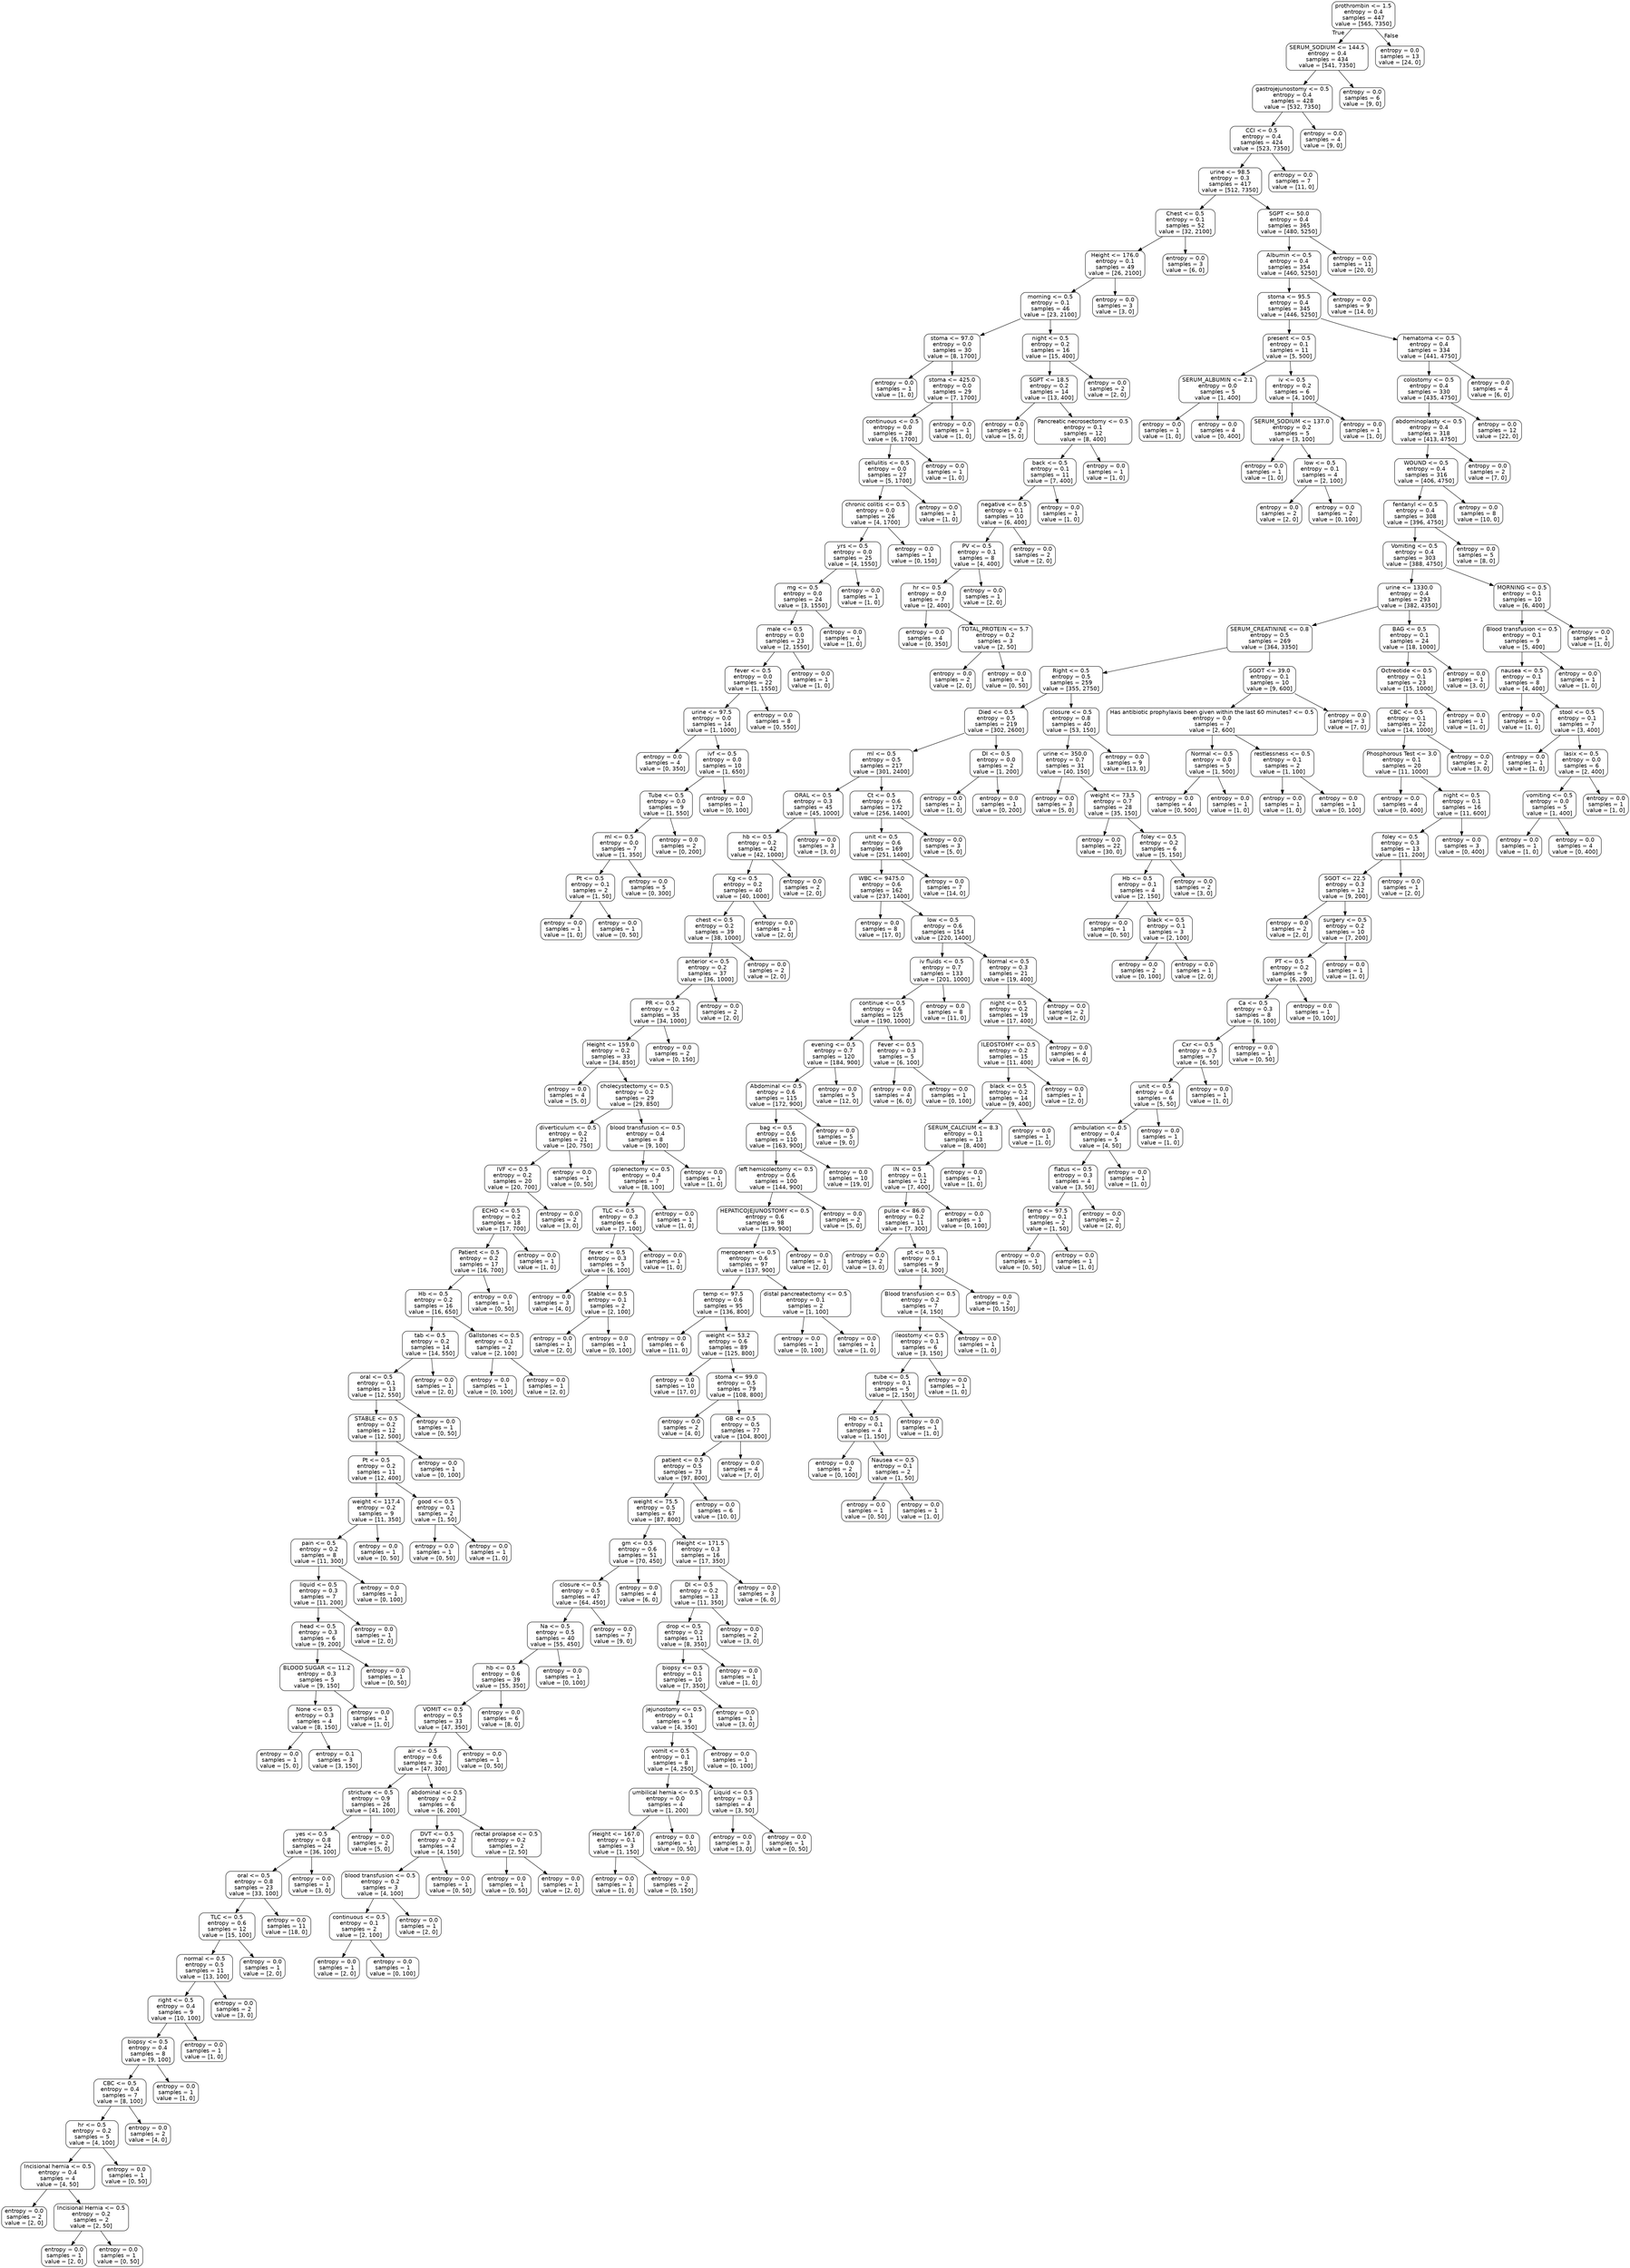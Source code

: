 digraph Tree {
node [shape=box, style="rounded", color="black", fontname=helvetica] ;
edge [fontname=helvetica] ;
0 [label="prothrombin <= 1.5\nentropy = 0.4\nsamples = 447\nvalue = [565, 7350]"] ;
1 [label="SERUM_SODIUM <= 144.5\nentropy = 0.4\nsamples = 434\nvalue = [541, 7350]"] ;
0 -> 1 [labeldistance=2.5, labelangle=45, headlabel="True"] ;
2 [label="gastrojejunostomy <= 0.5\nentropy = 0.4\nsamples = 428\nvalue = [532, 7350]"] ;
1 -> 2 ;
3 [label="CCI <= 0.5\nentropy = 0.4\nsamples = 424\nvalue = [523, 7350]"] ;
2 -> 3 ;
4 [label="urine <= 98.5\nentropy = 0.3\nsamples = 417\nvalue = [512, 7350]"] ;
3 -> 4 ;
5 [label="Chest <= 0.5\nentropy = 0.1\nsamples = 52\nvalue = [32, 2100]"] ;
4 -> 5 ;
6 [label="Height <= 176.0\nentropy = 0.1\nsamples = 49\nvalue = [26, 2100]"] ;
5 -> 6 ;
7 [label="morning <= 0.5\nentropy = 0.1\nsamples = 46\nvalue = [23, 2100]"] ;
6 -> 7 ;
8 [label="stoma <= 97.0\nentropy = 0.0\nsamples = 30\nvalue = [8, 1700]"] ;
7 -> 8 ;
9 [label="entropy = 0.0\nsamples = 1\nvalue = [1, 0]"] ;
8 -> 9 ;
10 [label="stoma <= 425.0\nentropy = 0.0\nsamples = 29\nvalue = [7, 1700]"] ;
8 -> 10 ;
11 [label="continuous <= 0.5\nentropy = 0.0\nsamples = 28\nvalue = [6, 1700]"] ;
10 -> 11 ;
12 [label="cellulitis <= 0.5\nentropy = 0.0\nsamples = 27\nvalue = [5, 1700]"] ;
11 -> 12 ;
13 [label="chronic colitis <= 0.5\nentropy = 0.0\nsamples = 26\nvalue = [4, 1700]"] ;
12 -> 13 ;
14 [label="yrs <= 0.5\nentropy = 0.0\nsamples = 25\nvalue = [4, 1550]"] ;
13 -> 14 ;
15 [label="mg <= 0.5\nentropy = 0.0\nsamples = 24\nvalue = [3, 1550]"] ;
14 -> 15 ;
16 [label="male <= 0.5\nentropy = 0.0\nsamples = 23\nvalue = [2, 1550]"] ;
15 -> 16 ;
17 [label="fever <= 0.5\nentropy = 0.0\nsamples = 22\nvalue = [1, 1550]"] ;
16 -> 17 ;
18 [label="urine <= 97.5\nentropy = 0.0\nsamples = 14\nvalue = [1, 1000]"] ;
17 -> 18 ;
19 [label="entropy = 0.0\nsamples = 4\nvalue = [0, 350]"] ;
18 -> 19 ;
20 [label="ivf <= 0.5\nentropy = 0.0\nsamples = 10\nvalue = [1, 650]"] ;
18 -> 20 ;
21 [label="Tube <= 0.5\nentropy = 0.0\nsamples = 9\nvalue = [1, 550]"] ;
20 -> 21 ;
22 [label="ml <= 0.5\nentropy = 0.0\nsamples = 7\nvalue = [1, 350]"] ;
21 -> 22 ;
23 [label="Pt <= 0.5\nentropy = 0.1\nsamples = 2\nvalue = [1, 50]"] ;
22 -> 23 ;
24 [label="entropy = 0.0\nsamples = 1\nvalue = [1, 0]"] ;
23 -> 24 ;
25 [label="entropy = 0.0\nsamples = 1\nvalue = [0, 50]"] ;
23 -> 25 ;
26 [label="entropy = 0.0\nsamples = 5\nvalue = [0, 300]"] ;
22 -> 26 ;
27 [label="entropy = 0.0\nsamples = 2\nvalue = [0, 200]"] ;
21 -> 27 ;
28 [label="entropy = 0.0\nsamples = 1\nvalue = [0, 100]"] ;
20 -> 28 ;
29 [label="entropy = 0.0\nsamples = 8\nvalue = [0, 550]"] ;
17 -> 29 ;
30 [label="entropy = 0.0\nsamples = 1\nvalue = [1, 0]"] ;
16 -> 30 ;
31 [label="entropy = 0.0\nsamples = 1\nvalue = [1, 0]"] ;
15 -> 31 ;
32 [label="entropy = 0.0\nsamples = 1\nvalue = [1, 0]"] ;
14 -> 32 ;
33 [label="entropy = 0.0\nsamples = 1\nvalue = [0, 150]"] ;
13 -> 33 ;
34 [label="entropy = 0.0\nsamples = 1\nvalue = [1, 0]"] ;
12 -> 34 ;
35 [label="entropy = 0.0\nsamples = 1\nvalue = [1, 0]"] ;
11 -> 35 ;
36 [label="entropy = 0.0\nsamples = 1\nvalue = [1, 0]"] ;
10 -> 36 ;
37 [label="night <= 0.5\nentropy = 0.2\nsamples = 16\nvalue = [15, 400]"] ;
7 -> 37 ;
38 [label="SGPT <= 18.5\nentropy = 0.2\nsamples = 14\nvalue = [13, 400]"] ;
37 -> 38 ;
39 [label="entropy = 0.0\nsamples = 2\nvalue = [5, 0]"] ;
38 -> 39 ;
40 [label="Pancreatic necrosectomy <= 0.5\nentropy = 0.1\nsamples = 12\nvalue = [8, 400]"] ;
38 -> 40 ;
41 [label="back <= 0.5\nentropy = 0.1\nsamples = 11\nvalue = [7, 400]"] ;
40 -> 41 ;
42 [label="negative <= 0.5\nentropy = 0.1\nsamples = 10\nvalue = [6, 400]"] ;
41 -> 42 ;
43 [label="PV <= 0.5\nentropy = 0.1\nsamples = 8\nvalue = [4, 400]"] ;
42 -> 43 ;
44 [label="hr <= 0.5\nentropy = 0.0\nsamples = 7\nvalue = [2, 400]"] ;
43 -> 44 ;
45 [label="entropy = 0.0\nsamples = 4\nvalue = [0, 350]"] ;
44 -> 45 ;
46 [label="TOTAL_PROTEIN <= 5.7\nentropy = 0.2\nsamples = 3\nvalue = [2, 50]"] ;
44 -> 46 ;
47 [label="entropy = 0.0\nsamples = 2\nvalue = [2, 0]"] ;
46 -> 47 ;
48 [label="entropy = 0.0\nsamples = 1\nvalue = [0, 50]"] ;
46 -> 48 ;
49 [label="entropy = 0.0\nsamples = 1\nvalue = [2, 0]"] ;
43 -> 49 ;
50 [label="entropy = 0.0\nsamples = 2\nvalue = [2, 0]"] ;
42 -> 50 ;
51 [label="entropy = 0.0\nsamples = 1\nvalue = [1, 0]"] ;
41 -> 51 ;
52 [label="entropy = 0.0\nsamples = 1\nvalue = [1, 0]"] ;
40 -> 52 ;
53 [label="entropy = 0.0\nsamples = 2\nvalue = [2, 0]"] ;
37 -> 53 ;
54 [label="entropy = 0.0\nsamples = 3\nvalue = [3, 0]"] ;
6 -> 54 ;
55 [label="entropy = 0.0\nsamples = 3\nvalue = [6, 0]"] ;
5 -> 55 ;
56 [label="SGPT <= 50.0\nentropy = 0.4\nsamples = 365\nvalue = [480, 5250]"] ;
4 -> 56 ;
57 [label="Albumin <= 0.5\nentropy = 0.4\nsamples = 354\nvalue = [460, 5250]"] ;
56 -> 57 ;
58 [label="stoma <= 95.5\nentropy = 0.4\nsamples = 345\nvalue = [446, 5250]"] ;
57 -> 58 ;
59 [label="present <= 0.5\nentropy = 0.1\nsamples = 11\nvalue = [5, 500]"] ;
58 -> 59 ;
60 [label="SERUM_ALBUMIN <= 2.1\nentropy = 0.0\nsamples = 5\nvalue = [1, 400]"] ;
59 -> 60 ;
61 [label="entropy = 0.0\nsamples = 1\nvalue = [1, 0]"] ;
60 -> 61 ;
62 [label="entropy = 0.0\nsamples = 4\nvalue = [0, 400]"] ;
60 -> 62 ;
63 [label="iv <= 0.5\nentropy = 0.2\nsamples = 6\nvalue = [4, 100]"] ;
59 -> 63 ;
64 [label="SERUM_SODIUM <= 137.0\nentropy = 0.2\nsamples = 5\nvalue = [3, 100]"] ;
63 -> 64 ;
65 [label="entropy = 0.0\nsamples = 1\nvalue = [1, 0]"] ;
64 -> 65 ;
66 [label="low <= 0.5\nentropy = 0.1\nsamples = 4\nvalue = [2, 100]"] ;
64 -> 66 ;
67 [label="entropy = 0.0\nsamples = 2\nvalue = [2, 0]"] ;
66 -> 67 ;
68 [label="entropy = 0.0\nsamples = 2\nvalue = [0, 100]"] ;
66 -> 68 ;
69 [label="entropy = 0.0\nsamples = 1\nvalue = [1, 0]"] ;
63 -> 69 ;
70 [label="hematoma <= 0.5\nentropy = 0.4\nsamples = 334\nvalue = [441, 4750]"] ;
58 -> 70 ;
71 [label="colostomy <= 0.5\nentropy = 0.4\nsamples = 330\nvalue = [435, 4750]"] ;
70 -> 71 ;
72 [label="abdominoplasty <= 0.5\nentropy = 0.4\nsamples = 318\nvalue = [413, 4750]"] ;
71 -> 72 ;
73 [label="WOUND <= 0.5\nentropy = 0.4\nsamples = 316\nvalue = [406, 4750]"] ;
72 -> 73 ;
74 [label="fentanyl <= 0.5\nentropy = 0.4\nsamples = 308\nvalue = [396, 4750]"] ;
73 -> 74 ;
75 [label="Vomiting <= 0.5\nentropy = 0.4\nsamples = 303\nvalue = [388, 4750]"] ;
74 -> 75 ;
76 [label="urine <= 1330.0\nentropy = 0.4\nsamples = 293\nvalue = [382, 4350]"] ;
75 -> 76 ;
77 [label="SERUM_CREATININE <= 0.8\nentropy = 0.5\nsamples = 269\nvalue = [364, 3350]"] ;
76 -> 77 ;
78 [label="Right <= 0.5\nentropy = 0.5\nsamples = 259\nvalue = [355, 2750]"] ;
77 -> 78 ;
79 [label="Died <= 0.5\nentropy = 0.5\nsamples = 219\nvalue = [302, 2600]"] ;
78 -> 79 ;
80 [label="ml <= 0.5\nentropy = 0.5\nsamples = 217\nvalue = [301, 2400]"] ;
79 -> 80 ;
81 [label="ORAL <= 0.5\nentropy = 0.3\nsamples = 45\nvalue = [45, 1000]"] ;
80 -> 81 ;
82 [label="hb <= 0.5\nentropy = 0.2\nsamples = 42\nvalue = [42, 1000]"] ;
81 -> 82 ;
83 [label="Kg <= 0.5\nentropy = 0.2\nsamples = 40\nvalue = [40, 1000]"] ;
82 -> 83 ;
84 [label="chest <= 0.5\nentropy = 0.2\nsamples = 39\nvalue = [38, 1000]"] ;
83 -> 84 ;
85 [label="anterior <= 0.5\nentropy = 0.2\nsamples = 37\nvalue = [36, 1000]"] ;
84 -> 85 ;
86 [label="PR <= 0.5\nentropy = 0.2\nsamples = 35\nvalue = [34, 1000]"] ;
85 -> 86 ;
87 [label="Height <= 159.0\nentropy = 0.2\nsamples = 33\nvalue = [34, 850]"] ;
86 -> 87 ;
88 [label="entropy = 0.0\nsamples = 4\nvalue = [5, 0]"] ;
87 -> 88 ;
89 [label="cholecystectomy <= 0.5\nentropy = 0.2\nsamples = 29\nvalue = [29, 850]"] ;
87 -> 89 ;
90 [label="diverticulum <= 0.5\nentropy = 0.2\nsamples = 21\nvalue = [20, 750]"] ;
89 -> 90 ;
91 [label="IVF <= 0.5\nentropy = 0.2\nsamples = 20\nvalue = [20, 700]"] ;
90 -> 91 ;
92 [label="ECHO <= 0.5\nentropy = 0.2\nsamples = 18\nvalue = [17, 700]"] ;
91 -> 92 ;
93 [label="Patient <= 0.5\nentropy = 0.2\nsamples = 17\nvalue = [16, 700]"] ;
92 -> 93 ;
94 [label="Hb <= 0.5\nentropy = 0.2\nsamples = 16\nvalue = [16, 650]"] ;
93 -> 94 ;
95 [label="tab <= 0.5\nentropy = 0.2\nsamples = 14\nvalue = [14, 550]"] ;
94 -> 95 ;
96 [label="oral <= 0.5\nentropy = 0.1\nsamples = 13\nvalue = [12, 550]"] ;
95 -> 96 ;
97 [label="STABLE <= 0.5\nentropy = 0.2\nsamples = 12\nvalue = [12, 500]"] ;
96 -> 97 ;
98 [label="Pt <= 0.5\nentropy = 0.2\nsamples = 11\nvalue = [12, 400]"] ;
97 -> 98 ;
99 [label="weight <= 117.4\nentropy = 0.2\nsamples = 9\nvalue = [11, 350]"] ;
98 -> 99 ;
100 [label="pain <= 0.5\nentropy = 0.2\nsamples = 8\nvalue = [11, 300]"] ;
99 -> 100 ;
101 [label="liquid <= 0.5\nentropy = 0.3\nsamples = 7\nvalue = [11, 200]"] ;
100 -> 101 ;
102 [label="head <= 0.5\nentropy = 0.3\nsamples = 6\nvalue = [9, 200]"] ;
101 -> 102 ;
103 [label="BLOOD SUGAR <= 11.2\nentropy = 0.3\nsamples = 5\nvalue = [9, 150]"] ;
102 -> 103 ;
104 [label="None <= 0.5\nentropy = 0.3\nsamples = 4\nvalue = [8, 150]"] ;
103 -> 104 ;
105 [label="entropy = 0.0\nsamples = 1\nvalue = [5, 0]"] ;
104 -> 105 ;
106 [label="entropy = 0.1\nsamples = 3\nvalue = [3, 150]"] ;
104 -> 106 ;
107 [label="entropy = 0.0\nsamples = 1\nvalue = [1, 0]"] ;
103 -> 107 ;
108 [label="entropy = 0.0\nsamples = 1\nvalue = [0, 50]"] ;
102 -> 108 ;
109 [label="entropy = 0.0\nsamples = 1\nvalue = [2, 0]"] ;
101 -> 109 ;
110 [label="entropy = 0.0\nsamples = 1\nvalue = [0, 100]"] ;
100 -> 110 ;
111 [label="entropy = 0.0\nsamples = 1\nvalue = [0, 50]"] ;
99 -> 111 ;
112 [label="good <= 0.5\nentropy = 0.1\nsamples = 2\nvalue = [1, 50]"] ;
98 -> 112 ;
113 [label="entropy = 0.0\nsamples = 1\nvalue = [0, 50]"] ;
112 -> 113 ;
114 [label="entropy = 0.0\nsamples = 1\nvalue = [1, 0]"] ;
112 -> 114 ;
115 [label="entropy = 0.0\nsamples = 1\nvalue = [0, 100]"] ;
97 -> 115 ;
116 [label="entropy = 0.0\nsamples = 1\nvalue = [0, 50]"] ;
96 -> 116 ;
117 [label="entropy = 0.0\nsamples = 1\nvalue = [2, 0]"] ;
95 -> 117 ;
118 [label="Gallstones <= 0.5\nentropy = 0.1\nsamples = 2\nvalue = [2, 100]"] ;
94 -> 118 ;
119 [label="entropy = 0.0\nsamples = 1\nvalue = [0, 100]"] ;
118 -> 119 ;
120 [label="entropy = 0.0\nsamples = 1\nvalue = [2, 0]"] ;
118 -> 120 ;
121 [label="entropy = 0.0\nsamples = 1\nvalue = [0, 50]"] ;
93 -> 121 ;
122 [label="entropy = 0.0\nsamples = 1\nvalue = [1, 0]"] ;
92 -> 122 ;
123 [label="entropy = 0.0\nsamples = 2\nvalue = [3, 0]"] ;
91 -> 123 ;
124 [label="entropy = 0.0\nsamples = 1\nvalue = [0, 50]"] ;
90 -> 124 ;
125 [label="blood transfusion <= 0.5\nentropy = 0.4\nsamples = 8\nvalue = [9, 100]"] ;
89 -> 125 ;
126 [label="splenectomy <= 0.5\nentropy = 0.4\nsamples = 7\nvalue = [8, 100]"] ;
125 -> 126 ;
127 [label="TLC <= 0.5\nentropy = 0.3\nsamples = 6\nvalue = [7, 100]"] ;
126 -> 127 ;
128 [label="fever <= 0.5\nentropy = 0.3\nsamples = 5\nvalue = [6, 100]"] ;
127 -> 128 ;
129 [label="entropy = 0.0\nsamples = 3\nvalue = [4, 0]"] ;
128 -> 129 ;
130 [label="Stable <= 0.5\nentropy = 0.1\nsamples = 2\nvalue = [2, 100]"] ;
128 -> 130 ;
131 [label="entropy = 0.0\nsamples = 1\nvalue = [2, 0]"] ;
130 -> 131 ;
132 [label="entropy = 0.0\nsamples = 1\nvalue = [0, 100]"] ;
130 -> 132 ;
133 [label="entropy = 0.0\nsamples = 1\nvalue = [1, 0]"] ;
127 -> 133 ;
134 [label="entropy = 0.0\nsamples = 1\nvalue = [1, 0]"] ;
126 -> 134 ;
135 [label="entropy = 0.0\nsamples = 1\nvalue = [1, 0]"] ;
125 -> 135 ;
136 [label="entropy = 0.0\nsamples = 2\nvalue = [0, 150]"] ;
86 -> 136 ;
137 [label="entropy = 0.0\nsamples = 2\nvalue = [2, 0]"] ;
85 -> 137 ;
138 [label="entropy = 0.0\nsamples = 2\nvalue = [2, 0]"] ;
84 -> 138 ;
139 [label="entropy = 0.0\nsamples = 1\nvalue = [2, 0]"] ;
83 -> 139 ;
140 [label="entropy = 0.0\nsamples = 2\nvalue = [2, 0]"] ;
82 -> 140 ;
141 [label="entropy = 0.0\nsamples = 3\nvalue = [3, 0]"] ;
81 -> 141 ;
142 [label="Ct <= 0.5\nentropy = 0.6\nsamples = 172\nvalue = [256, 1400]"] ;
80 -> 142 ;
143 [label="unit <= 0.5\nentropy = 0.6\nsamples = 169\nvalue = [251, 1400]"] ;
142 -> 143 ;
144 [label="WBC <= 9475.0\nentropy = 0.6\nsamples = 162\nvalue = [237, 1400]"] ;
143 -> 144 ;
145 [label="entropy = 0.0\nsamples = 8\nvalue = [17, 0]"] ;
144 -> 145 ;
146 [label="low <= 0.5\nentropy = 0.6\nsamples = 154\nvalue = [220, 1400]"] ;
144 -> 146 ;
147 [label="iv fluids <= 0.5\nentropy = 0.7\nsamples = 133\nvalue = [201, 1000]"] ;
146 -> 147 ;
148 [label="continue <= 0.5\nentropy = 0.6\nsamples = 125\nvalue = [190, 1000]"] ;
147 -> 148 ;
149 [label="evening <= 0.5\nentropy = 0.7\nsamples = 120\nvalue = [184, 900]"] ;
148 -> 149 ;
150 [label="Abdominal <= 0.5\nentropy = 0.6\nsamples = 115\nvalue = [172, 900]"] ;
149 -> 150 ;
151 [label="bag <= 0.5\nentropy = 0.6\nsamples = 110\nvalue = [163, 900]"] ;
150 -> 151 ;
152 [label="left hemicolectomy <= 0.5\nentropy = 0.6\nsamples = 100\nvalue = [144, 900]"] ;
151 -> 152 ;
153 [label="HEPATICOJEJUNOSTOMY <= 0.5\nentropy = 0.6\nsamples = 98\nvalue = [139, 900]"] ;
152 -> 153 ;
154 [label="meropenem <= 0.5\nentropy = 0.6\nsamples = 97\nvalue = [137, 900]"] ;
153 -> 154 ;
155 [label="temp <= 97.5\nentropy = 0.6\nsamples = 95\nvalue = [136, 800]"] ;
154 -> 155 ;
156 [label="entropy = 0.0\nsamples = 6\nvalue = [11, 0]"] ;
155 -> 156 ;
157 [label="weight <= 53.2\nentropy = 0.6\nsamples = 89\nvalue = [125, 800]"] ;
155 -> 157 ;
158 [label="entropy = 0.0\nsamples = 10\nvalue = [17, 0]"] ;
157 -> 158 ;
159 [label="stoma <= 99.0\nentropy = 0.5\nsamples = 79\nvalue = [108, 800]"] ;
157 -> 159 ;
160 [label="entropy = 0.0\nsamples = 2\nvalue = [4, 0]"] ;
159 -> 160 ;
161 [label="GB <= 0.5\nentropy = 0.5\nsamples = 77\nvalue = [104, 800]"] ;
159 -> 161 ;
162 [label="patient <= 0.5\nentropy = 0.5\nsamples = 73\nvalue = [97, 800]"] ;
161 -> 162 ;
163 [label="weight <= 75.5\nentropy = 0.5\nsamples = 67\nvalue = [87, 800]"] ;
162 -> 163 ;
164 [label="gm <= 0.5\nentropy = 0.6\nsamples = 51\nvalue = [70, 450]"] ;
163 -> 164 ;
165 [label="closure <= 0.5\nentropy = 0.5\nsamples = 47\nvalue = [64, 450]"] ;
164 -> 165 ;
166 [label="Na <= 0.5\nentropy = 0.5\nsamples = 40\nvalue = [55, 450]"] ;
165 -> 166 ;
167 [label="hb <= 0.5\nentropy = 0.6\nsamples = 39\nvalue = [55, 350]"] ;
166 -> 167 ;
168 [label="VOMIT <= 0.5\nentropy = 0.5\nsamples = 33\nvalue = [47, 350]"] ;
167 -> 168 ;
169 [label="air <= 0.5\nentropy = 0.6\nsamples = 32\nvalue = [47, 300]"] ;
168 -> 169 ;
170 [label="stricture <= 0.5\nentropy = 0.9\nsamples = 26\nvalue = [41, 100]"] ;
169 -> 170 ;
171 [label="yes <= 0.5\nentropy = 0.8\nsamples = 24\nvalue = [36, 100]"] ;
170 -> 171 ;
172 [label="oral <= 0.5\nentropy = 0.8\nsamples = 23\nvalue = [33, 100]"] ;
171 -> 172 ;
173 [label="TLC <= 0.5\nentropy = 0.6\nsamples = 12\nvalue = [15, 100]"] ;
172 -> 173 ;
174 [label="normal <= 0.5\nentropy = 0.5\nsamples = 11\nvalue = [13, 100]"] ;
173 -> 174 ;
175 [label="right <= 0.5\nentropy = 0.4\nsamples = 9\nvalue = [10, 100]"] ;
174 -> 175 ;
176 [label="biopsy <= 0.5\nentropy = 0.4\nsamples = 8\nvalue = [9, 100]"] ;
175 -> 176 ;
177 [label="CBC <= 0.5\nentropy = 0.4\nsamples = 7\nvalue = [8, 100]"] ;
176 -> 177 ;
178 [label="hr <= 0.5\nentropy = 0.2\nsamples = 5\nvalue = [4, 100]"] ;
177 -> 178 ;
179 [label="Incisional hernia <= 0.5\nentropy = 0.4\nsamples = 4\nvalue = [4, 50]"] ;
178 -> 179 ;
180 [label="entropy = 0.0\nsamples = 2\nvalue = [2, 0]"] ;
179 -> 180 ;
181 [label="Incisional Hernia <= 0.5\nentropy = 0.2\nsamples = 2\nvalue = [2, 50]"] ;
179 -> 181 ;
182 [label="entropy = 0.0\nsamples = 1\nvalue = [2, 0]"] ;
181 -> 182 ;
183 [label="entropy = 0.0\nsamples = 1\nvalue = [0, 50]"] ;
181 -> 183 ;
184 [label="entropy = 0.0\nsamples = 1\nvalue = [0, 50]"] ;
178 -> 184 ;
185 [label="entropy = 0.0\nsamples = 2\nvalue = [4, 0]"] ;
177 -> 185 ;
186 [label="entropy = 0.0\nsamples = 1\nvalue = [1, 0]"] ;
176 -> 186 ;
187 [label="entropy = 0.0\nsamples = 1\nvalue = [1, 0]"] ;
175 -> 187 ;
188 [label="entropy = 0.0\nsamples = 2\nvalue = [3, 0]"] ;
174 -> 188 ;
189 [label="entropy = 0.0\nsamples = 1\nvalue = [2, 0]"] ;
173 -> 189 ;
190 [label="entropy = 0.0\nsamples = 11\nvalue = [18, 0]"] ;
172 -> 190 ;
191 [label="entropy = 0.0\nsamples = 1\nvalue = [3, 0]"] ;
171 -> 191 ;
192 [label="entropy = 0.0\nsamples = 2\nvalue = [5, 0]"] ;
170 -> 192 ;
193 [label="abdominal <= 0.5\nentropy = 0.2\nsamples = 6\nvalue = [6, 200]"] ;
169 -> 193 ;
194 [label="DVT <= 0.5\nentropy = 0.2\nsamples = 4\nvalue = [4, 150]"] ;
193 -> 194 ;
195 [label="blood transfusion <= 0.5\nentropy = 0.2\nsamples = 3\nvalue = [4, 100]"] ;
194 -> 195 ;
196 [label="continuous <= 0.5\nentropy = 0.1\nsamples = 2\nvalue = [2, 100]"] ;
195 -> 196 ;
197 [label="entropy = 0.0\nsamples = 1\nvalue = [2, 0]"] ;
196 -> 197 ;
198 [label="entropy = 0.0\nsamples = 1\nvalue = [0, 100]"] ;
196 -> 198 ;
199 [label="entropy = 0.0\nsamples = 1\nvalue = [2, 0]"] ;
195 -> 199 ;
200 [label="entropy = 0.0\nsamples = 1\nvalue = [0, 50]"] ;
194 -> 200 ;
201 [label="rectal prolapse <= 0.5\nentropy = 0.2\nsamples = 2\nvalue = [2, 50]"] ;
193 -> 201 ;
202 [label="entropy = 0.0\nsamples = 1\nvalue = [0, 50]"] ;
201 -> 202 ;
203 [label="entropy = 0.0\nsamples = 1\nvalue = [2, 0]"] ;
201 -> 203 ;
204 [label="entropy = 0.0\nsamples = 1\nvalue = [0, 50]"] ;
168 -> 204 ;
205 [label="entropy = 0.0\nsamples = 6\nvalue = [8, 0]"] ;
167 -> 205 ;
206 [label="entropy = 0.0\nsamples = 1\nvalue = [0, 100]"] ;
166 -> 206 ;
207 [label="entropy = 0.0\nsamples = 7\nvalue = [9, 0]"] ;
165 -> 207 ;
208 [label="entropy = 0.0\nsamples = 4\nvalue = [6, 0]"] ;
164 -> 208 ;
209 [label="Height <= 171.5\nentropy = 0.3\nsamples = 16\nvalue = [17, 350]"] ;
163 -> 209 ;
210 [label="DI <= 0.5\nentropy = 0.2\nsamples = 13\nvalue = [11, 350]"] ;
209 -> 210 ;
211 [label="drop <= 0.5\nentropy = 0.2\nsamples = 11\nvalue = [8, 350]"] ;
210 -> 211 ;
212 [label="biopsy <= 0.5\nentropy = 0.1\nsamples = 10\nvalue = [7, 350]"] ;
211 -> 212 ;
213 [label="jejunostomy <= 0.5\nentropy = 0.1\nsamples = 9\nvalue = [4, 350]"] ;
212 -> 213 ;
214 [label="vomit <= 0.5\nentropy = 0.1\nsamples = 8\nvalue = [4, 250]"] ;
213 -> 214 ;
215 [label="umbilical hernia <= 0.5\nentropy = 0.0\nsamples = 4\nvalue = [1, 200]"] ;
214 -> 215 ;
216 [label="Height <= 167.0\nentropy = 0.1\nsamples = 3\nvalue = [1, 150]"] ;
215 -> 216 ;
217 [label="entropy = 0.0\nsamples = 1\nvalue = [1, 0]"] ;
216 -> 217 ;
218 [label="entropy = 0.0\nsamples = 2\nvalue = [0, 150]"] ;
216 -> 218 ;
219 [label="entropy = 0.0\nsamples = 1\nvalue = [0, 50]"] ;
215 -> 219 ;
220 [label="Liquid <= 0.5\nentropy = 0.3\nsamples = 4\nvalue = [3, 50]"] ;
214 -> 220 ;
221 [label="entropy = 0.0\nsamples = 3\nvalue = [3, 0]"] ;
220 -> 221 ;
222 [label="entropy = 0.0\nsamples = 1\nvalue = [0, 50]"] ;
220 -> 222 ;
223 [label="entropy = 0.0\nsamples = 1\nvalue = [0, 100]"] ;
213 -> 223 ;
224 [label="entropy = 0.0\nsamples = 1\nvalue = [3, 0]"] ;
212 -> 224 ;
225 [label="entropy = 0.0\nsamples = 1\nvalue = [1, 0]"] ;
211 -> 225 ;
226 [label="entropy = 0.0\nsamples = 2\nvalue = [3, 0]"] ;
210 -> 226 ;
227 [label="entropy = 0.0\nsamples = 3\nvalue = [6, 0]"] ;
209 -> 227 ;
228 [label="entropy = 0.0\nsamples = 6\nvalue = [10, 0]"] ;
162 -> 228 ;
229 [label="entropy = 0.0\nsamples = 4\nvalue = [7, 0]"] ;
161 -> 229 ;
230 [label="distal pancreatectomy <= 0.5\nentropy = 0.1\nsamples = 2\nvalue = [1, 100]"] ;
154 -> 230 ;
231 [label="entropy = 0.0\nsamples = 1\nvalue = [0, 100]"] ;
230 -> 231 ;
232 [label="entropy = 0.0\nsamples = 1\nvalue = [1, 0]"] ;
230 -> 232 ;
233 [label="entropy = 0.0\nsamples = 1\nvalue = [2, 0]"] ;
153 -> 233 ;
234 [label="entropy = 0.0\nsamples = 2\nvalue = [5, 0]"] ;
152 -> 234 ;
235 [label="entropy = 0.0\nsamples = 10\nvalue = [19, 0]"] ;
151 -> 235 ;
236 [label="entropy = 0.0\nsamples = 5\nvalue = [9, 0]"] ;
150 -> 236 ;
237 [label="entropy = 0.0\nsamples = 5\nvalue = [12, 0]"] ;
149 -> 237 ;
238 [label="Fever <= 0.5\nentropy = 0.3\nsamples = 5\nvalue = [6, 100]"] ;
148 -> 238 ;
239 [label="entropy = 0.0\nsamples = 4\nvalue = [6, 0]"] ;
238 -> 239 ;
240 [label="entropy = 0.0\nsamples = 1\nvalue = [0, 100]"] ;
238 -> 240 ;
241 [label="entropy = 0.0\nsamples = 8\nvalue = [11, 0]"] ;
147 -> 241 ;
242 [label="Normal <= 0.5\nentropy = 0.3\nsamples = 21\nvalue = [19, 400]"] ;
146 -> 242 ;
243 [label="night <= 0.5\nentropy = 0.2\nsamples = 19\nvalue = [17, 400]"] ;
242 -> 243 ;
244 [label="ILEOSTOMY <= 0.5\nentropy = 0.2\nsamples = 15\nvalue = [11, 400]"] ;
243 -> 244 ;
245 [label="black <= 0.5\nentropy = 0.2\nsamples = 14\nvalue = [9, 400]"] ;
244 -> 245 ;
246 [label="SERUM_CALCIUM <= 8.3\nentropy = 0.1\nsamples = 13\nvalue = [8, 400]"] ;
245 -> 246 ;
247 [label="IN <= 0.5\nentropy = 0.1\nsamples = 12\nvalue = [7, 400]"] ;
246 -> 247 ;
248 [label="pulse <= 86.0\nentropy = 0.2\nsamples = 11\nvalue = [7, 300]"] ;
247 -> 248 ;
249 [label="entropy = 0.0\nsamples = 2\nvalue = [3, 0]"] ;
248 -> 249 ;
250 [label="pt <= 0.5\nentropy = 0.1\nsamples = 9\nvalue = [4, 300]"] ;
248 -> 250 ;
251 [label="Blood transfusion <= 0.5\nentropy = 0.2\nsamples = 7\nvalue = [4, 150]"] ;
250 -> 251 ;
252 [label="ileostomy <= 0.5\nentropy = 0.1\nsamples = 6\nvalue = [3, 150]"] ;
251 -> 252 ;
253 [label="tube <= 0.5\nentropy = 0.1\nsamples = 5\nvalue = [2, 150]"] ;
252 -> 253 ;
254 [label="Hb <= 0.5\nentropy = 0.1\nsamples = 4\nvalue = [1, 150]"] ;
253 -> 254 ;
255 [label="entropy = 0.0\nsamples = 2\nvalue = [0, 100]"] ;
254 -> 255 ;
256 [label="Nausea <= 0.5\nentropy = 0.1\nsamples = 2\nvalue = [1, 50]"] ;
254 -> 256 ;
257 [label="entropy = 0.0\nsamples = 1\nvalue = [0, 50]"] ;
256 -> 257 ;
258 [label="entropy = 0.0\nsamples = 1\nvalue = [1, 0]"] ;
256 -> 258 ;
259 [label="entropy = 0.0\nsamples = 1\nvalue = [1, 0]"] ;
253 -> 259 ;
260 [label="entropy = 0.0\nsamples = 1\nvalue = [1, 0]"] ;
252 -> 260 ;
261 [label="entropy = 0.0\nsamples = 1\nvalue = [1, 0]"] ;
251 -> 261 ;
262 [label="entropy = 0.0\nsamples = 2\nvalue = [0, 150]"] ;
250 -> 262 ;
263 [label="entropy = 0.0\nsamples = 1\nvalue = [0, 100]"] ;
247 -> 263 ;
264 [label="entropy = 0.0\nsamples = 1\nvalue = [1, 0]"] ;
246 -> 264 ;
265 [label="entropy = 0.0\nsamples = 1\nvalue = [1, 0]"] ;
245 -> 265 ;
266 [label="entropy = 0.0\nsamples = 1\nvalue = [2, 0]"] ;
244 -> 266 ;
267 [label="entropy = 0.0\nsamples = 4\nvalue = [6, 0]"] ;
243 -> 267 ;
268 [label="entropy = 0.0\nsamples = 2\nvalue = [2, 0]"] ;
242 -> 268 ;
269 [label="entropy = 0.0\nsamples = 7\nvalue = [14, 0]"] ;
143 -> 269 ;
270 [label="entropy = 0.0\nsamples = 3\nvalue = [5, 0]"] ;
142 -> 270 ;
271 [label="DI <= 0.5\nentropy = 0.0\nsamples = 2\nvalue = [1, 200]"] ;
79 -> 271 ;
272 [label="entropy = 0.0\nsamples = 1\nvalue = [1, 0]"] ;
271 -> 272 ;
273 [label="entropy = 0.0\nsamples = 1\nvalue = [0, 200]"] ;
271 -> 273 ;
274 [label="closure <= 0.5\nentropy = 0.8\nsamples = 40\nvalue = [53, 150]"] ;
78 -> 274 ;
275 [label="urine <= 350.0\nentropy = 0.7\nsamples = 31\nvalue = [40, 150]"] ;
274 -> 275 ;
276 [label="entropy = 0.0\nsamples = 3\nvalue = [5, 0]"] ;
275 -> 276 ;
277 [label="weight <= 73.5\nentropy = 0.7\nsamples = 28\nvalue = [35, 150]"] ;
275 -> 277 ;
278 [label="entropy = 0.0\nsamples = 22\nvalue = [30, 0]"] ;
277 -> 278 ;
279 [label="foley <= 0.5\nentropy = 0.2\nsamples = 6\nvalue = [5, 150]"] ;
277 -> 279 ;
280 [label="Hb <= 0.5\nentropy = 0.1\nsamples = 4\nvalue = [2, 150]"] ;
279 -> 280 ;
281 [label="entropy = 0.0\nsamples = 1\nvalue = [0, 50]"] ;
280 -> 281 ;
282 [label="black <= 0.5\nentropy = 0.1\nsamples = 3\nvalue = [2, 100]"] ;
280 -> 282 ;
283 [label="entropy = 0.0\nsamples = 2\nvalue = [0, 100]"] ;
282 -> 283 ;
284 [label="entropy = 0.0\nsamples = 1\nvalue = [2, 0]"] ;
282 -> 284 ;
285 [label="entropy = 0.0\nsamples = 2\nvalue = [3, 0]"] ;
279 -> 285 ;
286 [label="entropy = 0.0\nsamples = 9\nvalue = [13, 0]"] ;
274 -> 286 ;
287 [label="SGOT <= 39.0\nentropy = 0.1\nsamples = 10\nvalue = [9, 600]"] ;
77 -> 287 ;
288 [label="Has antibiotic prophylaxis been given within the last 60 minutes? <= 0.5\nentropy = 0.0\nsamples = 7\nvalue = [2, 600]"] ;
287 -> 288 ;
289 [label="Normal <= 0.5\nentropy = 0.0\nsamples = 5\nvalue = [1, 500]"] ;
288 -> 289 ;
290 [label="entropy = 0.0\nsamples = 4\nvalue = [0, 500]"] ;
289 -> 290 ;
291 [label="entropy = 0.0\nsamples = 1\nvalue = [1, 0]"] ;
289 -> 291 ;
292 [label="restlessness <= 0.5\nentropy = 0.1\nsamples = 2\nvalue = [1, 100]"] ;
288 -> 292 ;
293 [label="entropy = 0.0\nsamples = 1\nvalue = [1, 0]"] ;
292 -> 293 ;
294 [label="entropy = 0.0\nsamples = 1\nvalue = [0, 100]"] ;
292 -> 294 ;
295 [label="entropy = 0.0\nsamples = 3\nvalue = [7, 0]"] ;
287 -> 295 ;
296 [label="BAG <= 0.5\nentropy = 0.1\nsamples = 24\nvalue = [18, 1000]"] ;
76 -> 296 ;
297 [label="Octreotide <= 0.5\nentropy = 0.1\nsamples = 23\nvalue = [15, 1000]"] ;
296 -> 297 ;
298 [label="CBC <= 0.5\nentropy = 0.1\nsamples = 22\nvalue = [14, 1000]"] ;
297 -> 298 ;
299 [label="Phosphorous Test <= 3.0\nentropy = 0.1\nsamples = 20\nvalue = [11, 1000]"] ;
298 -> 299 ;
300 [label="entropy = 0.0\nsamples = 4\nvalue = [0, 400]"] ;
299 -> 300 ;
301 [label="night <= 0.5\nentropy = 0.1\nsamples = 16\nvalue = [11, 600]"] ;
299 -> 301 ;
302 [label="foley <= 0.5\nentropy = 0.3\nsamples = 13\nvalue = [11, 200]"] ;
301 -> 302 ;
303 [label="SGOT <= 22.5\nentropy = 0.3\nsamples = 12\nvalue = [9, 200]"] ;
302 -> 303 ;
304 [label="entropy = 0.0\nsamples = 2\nvalue = [2, 0]"] ;
303 -> 304 ;
305 [label="surgery <= 0.5\nentropy = 0.2\nsamples = 10\nvalue = [7, 200]"] ;
303 -> 305 ;
306 [label="PT <= 0.5\nentropy = 0.2\nsamples = 9\nvalue = [6, 200]"] ;
305 -> 306 ;
307 [label="Ca <= 0.5\nentropy = 0.3\nsamples = 8\nvalue = [6, 100]"] ;
306 -> 307 ;
308 [label="Cxr <= 0.5\nentropy = 0.5\nsamples = 7\nvalue = [6, 50]"] ;
307 -> 308 ;
309 [label="unit <= 0.5\nentropy = 0.4\nsamples = 6\nvalue = [5, 50]"] ;
308 -> 309 ;
310 [label="ambulation <= 0.5\nentropy = 0.4\nsamples = 5\nvalue = [4, 50]"] ;
309 -> 310 ;
311 [label="flatus <= 0.5\nentropy = 0.3\nsamples = 4\nvalue = [3, 50]"] ;
310 -> 311 ;
312 [label="temp <= 97.5\nentropy = 0.1\nsamples = 2\nvalue = [1, 50]"] ;
311 -> 312 ;
313 [label="entropy = 0.0\nsamples = 1\nvalue = [0, 50]"] ;
312 -> 313 ;
314 [label="entropy = 0.0\nsamples = 1\nvalue = [1, 0]"] ;
312 -> 314 ;
315 [label="entropy = 0.0\nsamples = 2\nvalue = [2, 0]"] ;
311 -> 315 ;
316 [label="entropy = 0.0\nsamples = 1\nvalue = [1, 0]"] ;
310 -> 316 ;
317 [label="entropy = 0.0\nsamples = 1\nvalue = [1, 0]"] ;
309 -> 317 ;
318 [label="entropy = 0.0\nsamples = 1\nvalue = [1, 0]"] ;
308 -> 318 ;
319 [label="entropy = 0.0\nsamples = 1\nvalue = [0, 50]"] ;
307 -> 319 ;
320 [label="entropy = 0.0\nsamples = 1\nvalue = [0, 100]"] ;
306 -> 320 ;
321 [label="entropy = 0.0\nsamples = 1\nvalue = [1, 0]"] ;
305 -> 321 ;
322 [label="entropy = 0.0\nsamples = 1\nvalue = [2, 0]"] ;
302 -> 322 ;
323 [label="entropy = 0.0\nsamples = 3\nvalue = [0, 400]"] ;
301 -> 323 ;
324 [label="entropy = 0.0\nsamples = 2\nvalue = [3, 0]"] ;
298 -> 324 ;
325 [label="entropy = 0.0\nsamples = 1\nvalue = [1, 0]"] ;
297 -> 325 ;
326 [label="entropy = 0.0\nsamples = 1\nvalue = [3, 0]"] ;
296 -> 326 ;
327 [label="MORNING <= 0.5\nentropy = 0.1\nsamples = 10\nvalue = [6, 400]"] ;
75 -> 327 ;
328 [label="Blood transfusion <= 0.5\nentropy = 0.1\nsamples = 9\nvalue = [5, 400]"] ;
327 -> 328 ;
329 [label="nausea <= 0.5\nentropy = 0.1\nsamples = 8\nvalue = [4, 400]"] ;
328 -> 329 ;
330 [label="entropy = 0.0\nsamples = 1\nvalue = [1, 0]"] ;
329 -> 330 ;
331 [label="stool <= 0.5\nentropy = 0.1\nsamples = 7\nvalue = [3, 400]"] ;
329 -> 331 ;
332 [label="entropy = 0.0\nsamples = 1\nvalue = [1, 0]"] ;
331 -> 332 ;
333 [label="lasix <= 0.5\nentropy = 0.0\nsamples = 6\nvalue = [2, 400]"] ;
331 -> 333 ;
334 [label="vomiting <= 0.5\nentropy = 0.0\nsamples = 5\nvalue = [1, 400]"] ;
333 -> 334 ;
335 [label="entropy = 0.0\nsamples = 1\nvalue = [1, 0]"] ;
334 -> 335 ;
336 [label="entropy = 0.0\nsamples = 4\nvalue = [0, 400]"] ;
334 -> 336 ;
337 [label="entropy = 0.0\nsamples = 1\nvalue = [1, 0]"] ;
333 -> 337 ;
338 [label="entropy = 0.0\nsamples = 1\nvalue = [1, 0]"] ;
328 -> 338 ;
339 [label="entropy = 0.0\nsamples = 1\nvalue = [1, 0]"] ;
327 -> 339 ;
340 [label="entropy = 0.0\nsamples = 5\nvalue = [8, 0]"] ;
74 -> 340 ;
341 [label="entropy = 0.0\nsamples = 8\nvalue = [10, 0]"] ;
73 -> 341 ;
342 [label="entropy = 0.0\nsamples = 2\nvalue = [7, 0]"] ;
72 -> 342 ;
343 [label="entropy = 0.0\nsamples = 12\nvalue = [22, 0]"] ;
71 -> 343 ;
344 [label="entropy = 0.0\nsamples = 4\nvalue = [6, 0]"] ;
70 -> 344 ;
345 [label="entropy = 0.0\nsamples = 9\nvalue = [14, 0]"] ;
57 -> 345 ;
346 [label="entropy = 0.0\nsamples = 11\nvalue = [20, 0]"] ;
56 -> 346 ;
347 [label="entropy = 0.0\nsamples = 7\nvalue = [11, 0]"] ;
3 -> 347 ;
348 [label="entropy = 0.0\nsamples = 4\nvalue = [9, 0]"] ;
2 -> 348 ;
349 [label="entropy = 0.0\nsamples = 6\nvalue = [9, 0]"] ;
1 -> 349 ;
350 [label="entropy = 0.0\nsamples = 13\nvalue = [24, 0]"] ;
0 -> 350 [labeldistance=2.5, labelangle=-45, headlabel="False"] ;
}